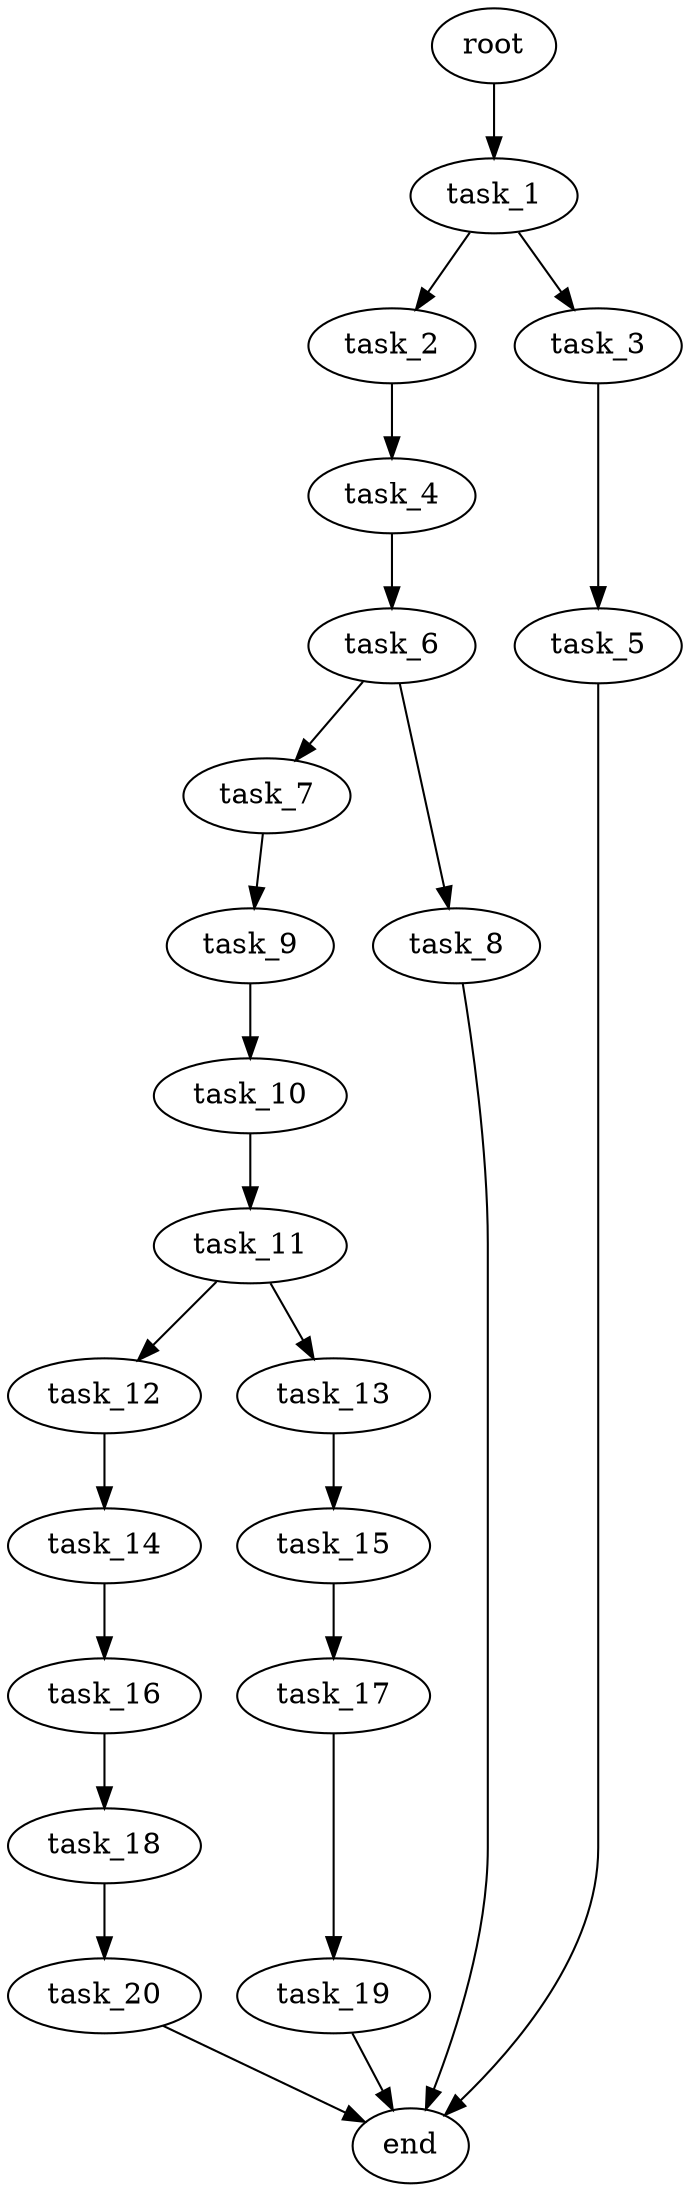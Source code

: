 digraph G {
  root [size="0.000000e+00"];
  task_1 [size="4.192830e+10"];
  task_2 [size="5.837139e+10"];
  task_3 [size="5.228304e+10"];
  task_4 [size="9.347128e+10"];
  task_5 [size="2.043388e+10"];
  task_6 [size="7.162202e+10"];
  task_7 [size="2.387621e+10"];
  task_8 [size="3.958463e+10"];
  task_9 [size="6.717231e+10"];
  task_10 [size="3.000671e+10"];
  task_11 [size="3.162456e+10"];
  task_12 [size="7.518893e+10"];
  task_13 [size="7.263586e+09"];
  task_14 [size="4.583397e+10"];
  task_15 [size="9.984546e+10"];
  task_16 [size="9.960968e+10"];
  task_17 [size="7.335340e+09"];
  task_18 [size="2.132330e+10"];
  task_19 [size="2.652739e+10"];
  task_20 [size="9.332661e+10"];
  end [size="0.000000e+00"];

  root -> task_1 [size="1.000000e-12"];
  task_1 -> task_2 [size="5.837139e+08"];
  task_1 -> task_3 [size="5.228304e+08"];
  task_2 -> task_4 [size="9.347128e+08"];
  task_3 -> task_5 [size="2.043388e+08"];
  task_4 -> task_6 [size="7.162202e+08"];
  task_5 -> end [size="1.000000e-12"];
  task_6 -> task_7 [size="2.387621e+08"];
  task_6 -> task_8 [size="3.958463e+08"];
  task_7 -> task_9 [size="6.717231e+08"];
  task_8 -> end [size="1.000000e-12"];
  task_9 -> task_10 [size="3.000671e+08"];
  task_10 -> task_11 [size="3.162456e+08"];
  task_11 -> task_12 [size="7.518893e+08"];
  task_11 -> task_13 [size="7.263586e+07"];
  task_12 -> task_14 [size="4.583397e+08"];
  task_13 -> task_15 [size="9.984546e+08"];
  task_14 -> task_16 [size="9.960968e+08"];
  task_15 -> task_17 [size="7.335340e+07"];
  task_16 -> task_18 [size="2.132330e+08"];
  task_17 -> task_19 [size="2.652739e+08"];
  task_18 -> task_20 [size="9.332661e+08"];
  task_19 -> end [size="1.000000e-12"];
  task_20 -> end [size="1.000000e-12"];
}
